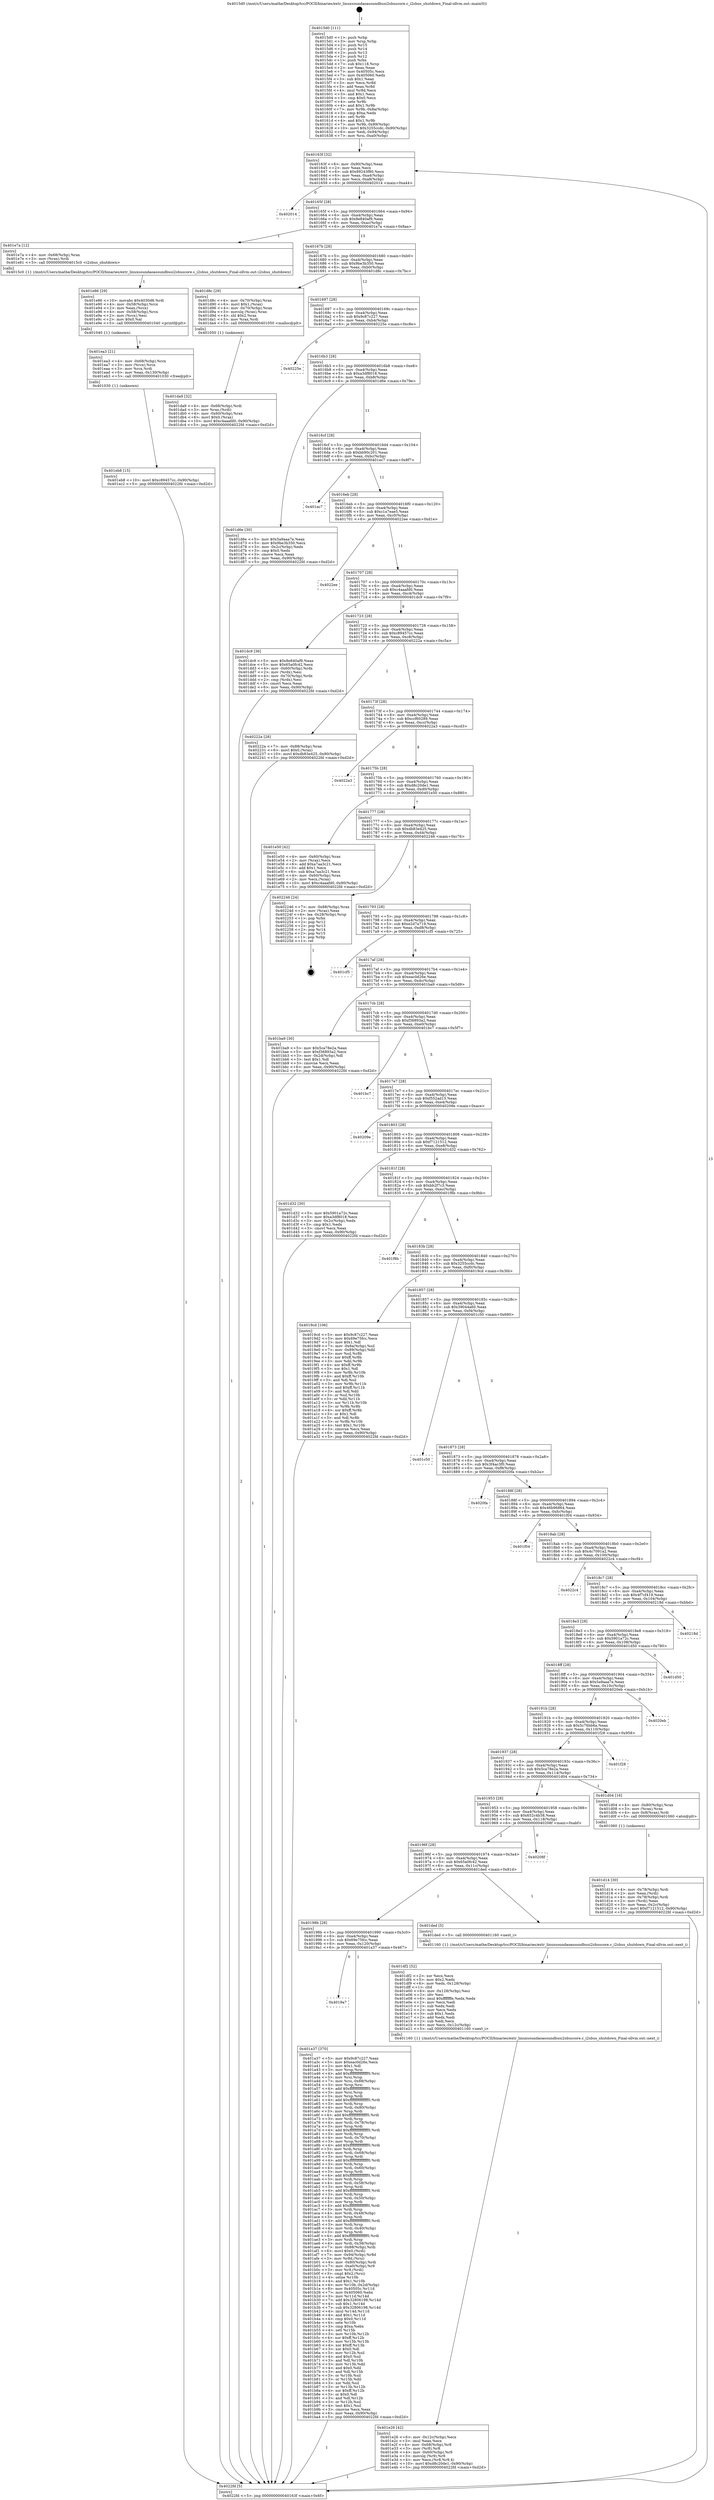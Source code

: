 digraph "0x4015d0" {
  label = "0x4015d0 (/mnt/c/Users/mathe/Desktop/tcc/POCII/binaries/extr_linuxsoundaoasoundbusi2sbuscore.c_i2sbus_shutdown_Final-ollvm.out::main(0))"
  labelloc = "t"
  node[shape=record]

  Entry [label="",width=0.3,height=0.3,shape=circle,fillcolor=black,style=filled]
  "0x40163f" [label="{
     0x40163f [32]\l
     | [instrs]\l
     &nbsp;&nbsp;0x40163f \<+6\>: mov -0x90(%rbp),%eax\l
     &nbsp;&nbsp;0x401645 \<+2\>: mov %eax,%ecx\l
     &nbsp;&nbsp;0x401647 \<+6\>: sub $0x89243f80,%ecx\l
     &nbsp;&nbsp;0x40164d \<+6\>: mov %eax,-0xa4(%rbp)\l
     &nbsp;&nbsp;0x401653 \<+6\>: mov %ecx,-0xa8(%rbp)\l
     &nbsp;&nbsp;0x401659 \<+6\>: je 0000000000402014 \<main+0xa44\>\l
  }"]
  "0x402014" [label="{
     0x402014\l
  }", style=dashed]
  "0x40165f" [label="{
     0x40165f [28]\l
     | [instrs]\l
     &nbsp;&nbsp;0x40165f \<+5\>: jmp 0000000000401664 \<main+0x94\>\l
     &nbsp;&nbsp;0x401664 \<+6\>: mov -0xa4(%rbp),%eax\l
     &nbsp;&nbsp;0x40166a \<+5\>: sub $0x8e840af9,%eax\l
     &nbsp;&nbsp;0x40166f \<+6\>: mov %eax,-0xac(%rbp)\l
     &nbsp;&nbsp;0x401675 \<+6\>: je 0000000000401e7a \<main+0x8aa\>\l
  }"]
  Exit [label="",width=0.3,height=0.3,shape=circle,fillcolor=black,style=filled,peripheries=2]
  "0x401e7a" [label="{
     0x401e7a [12]\l
     | [instrs]\l
     &nbsp;&nbsp;0x401e7a \<+4\>: mov -0x68(%rbp),%rax\l
     &nbsp;&nbsp;0x401e7e \<+3\>: mov (%rax),%rdi\l
     &nbsp;&nbsp;0x401e81 \<+5\>: call 00000000004015c0 \<i2sbus_shutdown\>\l
     | [calls]\l
     &nbsp;&nbsp;0x4015c0 \{1\} (/mnt/c/Users/mathe/Desktop/tcc/POCII/binaries/extr_linuxsoundaoasoundbusi2sbuscore.c_i2sbus_shutdown_Final-ollvm.out::i2sbus_shutdown)\l
  }"]
  "0x40167b" [label="{
     0x40167b [28]\l
     | [instrs]\l
     &nbsp;&nbsp;0x40167b \<+5\>: jmp 0000000000401680 \<main+0xb0\>\l
     &nbsp;&nbsp;0x401680 \<+6\>: mov -0xa4(%rbp),%eax\l
     &nbsp;&nbsp;0x401686 \<+5\>: sub $0x9be3b350,%eax\l
     &nbsp;&nbsp;0x40168b \<+6\>: mov %eax,-0xb0(%rbp)\l
     &nbsp;&nbsp;0x401691 \<+6\>: je 0000000000401d8c \<main+0x7bc\>\l
  }"]
  "0x401eb8" [label="{
     0x401eb8 [15]\l
     | [instrs]\l
     &nbsp;&nbsp;0x401eb8 \<+10\>: movl $0xc89457cc,-0x90(%rbp)\l
     &nbsp;&nbsp;0x401ec2 \<+5\>: jmp 00000000004022fd \<main+0xd2d\>\l
  }"]
  "0x401d8c" [label="{
     0x401d8c [29]\l
     | [instrs]\l
     &nbsp;&nbsp;0x401d8c \<+4\>: mov -0x70(%rbp),%rax\l
     &nbsp;&nbsp;0x401d90 \<+6\>: movl $0x1,(%rax)\l
     &nbsp;&nbsp;0x401d96 \<+4\>: mov -0x70(%rbp),%rax\l
     &nbsp;&nbsp;0x401d9a \<+3\>: movslq (%rax),%rax\l
     &nbsp;&nbsp;0x401d9d \<+4\>: shl $0x2,%rax\l
     &nbsp;&nbsp;0x401da1 \<+3\>: mov %rax,%rdi\l
     &nbsp;&nbsp;0x401da4 \<+5\>: call 0000000000401050 \<malloc@plt\>\l
     | [calls]\l
     &nbsp;&nbsp;0x401050 \{1\} (unknown)\l
  }"]
  "0x401697" [label="{
     0x401697 [28]\l
     | [instrs]\l
     &nbsp;&nbsp;0x401697 \<+5\>: jmp 000000000040169c \<main+0xcc\>\l
     &nbsp;&nbsp;0x40169c \<+6\>: mov -0xa4(%rbp),%eax\l
     &nbsp;&nbsp;0x4016a2 \<+5\>: sub $0x9c87c227,%eax\l
     &nbsp;&nbsp;0x4016a7 \<+6\>: mov %eax,-0xb4(%rbp)\l
     &nbsp;&nbsp;0x4016ad \<+6\>: je 000000000040225e \<main+0xc8e\>\l
  }"]
  "0x401ea3" [label="{
     0x401ea3 [21]\l
     | [instrs]\l
     &nbsp;&nbsp;0x401ea3 \<+4\>: mov -0x68(%rbp),%rcx\l
     &nbsp;&nbsp;0x401ea7 \<+3\>: mov (%rcx),%rcx\l
     &nbsp;&nbsp;0x401eaa \<+3\>: mov %rcx,%rdi\l
     &nbsp;&nbsp;0x401ead \<+6\>: mov %eax,-0x130(%rbp)\l
     &nbsp;&nbsp;0x401eb3 \<+5\>: call 0000000000401030 \<free@plt\>\l
     | [calls]\l
     &nbsp;&nbsp;0x401030 \{1\} (unknown)\l
  }"]
  "0x40225e" [label="{
     0x40225e\l
  }", style=dashed]
  "0x4016b3" [label="{
     0x4016b3 [28]\l
     | [instrs]\l
     &nbsp;&nbsp;0x4016b3 \<+5\>: jmp 00000000004016b8 \<main+0xe8\>\l
     &nbsp;&nbsp;0x4016b8 \<+6\>: mov -0xa4(%rbp),%eax\l
     &nbsp;&nbsp;0x4016be \<+5\>: sub $0xa3df8018,%eax\l
     &nbsp;&nbsp;0x4016c3 \<+6\>: mov %eax,-0xb8(%rbp)\l
     &nbsp;&nbsp;0x4016c9 \<+6\>: je 0000000000401d6e \<main+0x79e\>\l
  }"]
  "0x401e86" [label="{
     0x401e86 [29]\l
     | [instrs]\l
     &nbsp;&nbsp;0x401e86 \<+10\>: movabs $0x4030d6,%rdi\l
     &nbsp;&nbsp;0x401e90 \<+4\>: mov -0x58(%rbp),%rcx\l
     &nbsp;&nbsp;0x401e94 \<+2\>: mov %eax,(%rcx)\l
     &nbsp;&nbsp;0x401e96 \<+4\>: mov -0x58(%rbp),%rcx\l
     &nbsp;&nbsp;0x401e9a \<+2\>: mov (%rcx),%esi\l
     &nbsp;&nbsp;0x401e9c \<+2\>: mov $0x0,%al\l
     &nbsp;&nbsp;0x401e9e \<+5\>: call 0000000000401040 \<printf@plt\>\l
     | [calls]\l
     &nbsp;&nbsp;0x401040 \{1\} (unknown)\l
  }"]
  "0x401d6e" [label="{
     0x401d6e [30]\l
     | [instrs]\l
     &nbsp;&nbsp;0x401d6e \<+5\>: mov $0x5a9aaa7e,%eax\l
     &nbsp;&nbsp;0x401d73 \<+5\>: mov $0x9be3b350,%ecx\l
     &nbsp;&nbsp;0x401d78 \<+3\>: mov -0x2c(%rbp),%edx\l
     &nbsp;&nbsp;0x401d7b \<+3\>: cmp $0x0,%edx\l
     &nbsp;&nbsp;0x401d7e \<+3\>: cmove %ecx,%eax\l
     &nbsp;&nbsp;0x401d81 \<+6\>: mov %eax,-0x90(%rbp)\l
     &nbsp;&nbsp;0x401d87 \<+5\>: jmp 00000000004022fd \<main+0xd2d\>\l
  }"]
  "0x4016cf" [label="{
     0x4016cf [28]\l
     | [instrs]\l
     &nbsp;&nbsp;0x4016cf \<+5\>: jmp 00000000004016d4 \<main+0x104\>\l
     &nbsp;&nbsp;0x4016d4 \<+6\>: mov -0xa4(%rbp),%eax\l
     &nbsp;&nbsp;0x4016da \<+5\>: sub $0xbb90c201,%eax\l
     &nbsp;&nbsp;0x4016df \<+6\>: mov %eax,-0xbc(%rbp)\l
     &nbsp;&nbsp;0x4016e5 \<+6\>: je 0000000000401ec7 \<main+0x8f7\>\l
  }"]
  "0x401e26" [label="{
     0x401e26 [42]\l
     | [instrs]\l
     &nbsp;&nbsp;0x401e26 \<+6\>: mov -0x12c(%rbp),%ecx\l
     &nbsp;&nbsp;0x401e2c \<+3\>: imul %eax,%ecx\l
     &nbsp;&nbsp;0x401e2f \<+4\>: mov -0x68(%rbp),%r8\l
     &nbsp;&nbsp;0x401e33 \<+3\>: mov (%r8),%r8\l
     &nbsp;&nbsp;0x401e36 \<+4\>: mov -0x60(%rbp),%r9\l
     &nbsp;&nbsp;0x401e3a \<+3\>: movslq (%r9),%r9\l
     &nbsp;&nbsp;0x401e3d \<+4\>: mov %ecx,(%r8,%r9,4)\l
     &nbsp;&nbsp;0x401e41 \<+10\>: movl $0xd8c20de1,-0x90(%rbp)\l
     &nbsp;&nbsp;0x401e4b \<+5\>: jmp 00000000004022fd \<main+0xd2d\>\l
  }"]
  "0x401ec7" [label="{
     0x401ec7\l
  }", style=dashed]
  "0x4016eb" [label="{
     0x4016eb [28]\l
     | [instrs]\l
     &nbsp;&nbsp;0x4016eb \<+5\>: jmp 00000000004016f0 \<main+0x120\>\l
     &nbsp;&nbsp;0x4016f0 \<+6\>: mov -0xa4(%rbp),%eax\l
     &nbsp;&nbsp;0x4016f6 \<+5\>: sub $0xc1a7eae5,%eax\l
     &nbsp;&nbsp;0x4016fb \<+6\>: mov %eax,-0xc0(%rbp)\l
     &nbsp;&nbsp;0x401701 \<+6\>: je 00000000004022ee \<main+0xd1e\>\l
  }"]
  "0x401df2" [label="{
     0x401df2 [52]\l
     | [instrs]\l
     &nbsp;&nbsp;0x401df2 \<+2\>: xor %ecx,%ecx\l
     &nbsp;&nbsp;0x401df4 \<+5\>: mov $0x2,%edx\l
     &nbsp;&nbsp;0x401df9 \<+6\>: mov %edx,-0x128(%rbp)\l
     &nbsp;&nbsp;0x401dff \<+1\>: cltd\l
     &nbsp;&nbsp;0x401e00 \<+6\>: mov -0x128(%rbp),%esi\l
     &nbsp;&nbsp;0x401e06 \<+2\>: idiv %esi\l
     &nbsp;&nbsp;0x401e08 \<+6\>: imul $0xfffffffe,%edx,%edx\l
     &nbsp;&nbsp;0x401e0e \<+2\>: mov %ecx,%edi\l
     &nbsp;&nbsp;0x401e10 \<+2\>: sub %edx,%edi\l
     &nbsp;&nbsp;0x401e12 \<+2\>: mov %ecx,%edx\l
     &nbsp;&nbsp;0x401e14 \<+3\>: sub $0x1,%edx\l
     &nbsp;&nbsp;0x401e17 \<+2\>: add %edx,%edi\l
     &nbsp;&nbsp;0x401e19 \<+2\>: sub %edi,%ecx\l
     &nbsp;&nbsp;0x401e1b \<+6\>: mov %ecx,-0x12c(%rbp)\l
     &nbsp;&nbsp;0x401e21 \<+5\>: call 0000000000401160 \<next_i\>\l
     | [calls]\l
     &nbsp;&nbsp;0x401160 \{1\} (/mnt/c/Users/mathe/Desktop/tcc/POCII/binaries/extr_linuxsoundaoasoundbusi2sbuscore.c_i2sbus_shutdown_Final-ollvm.out::next_i)\l
  }"]
  "0x4022ee" [label="{
     0x4022ee\l
  }", style=dashed]
  "0x401707" [label="{
     0x401707 [28]\l
     | [instrs]\l
     &nbsp;&nbsp;0x401707 \<+5\>: jmp 000000000040170c \<main+0x13c\>\l
     &nbsp;&nbsp;0x40170c \<+6\>: mov -0xa4(%rbp),%eax\l
     &nbsp;&nbsp;0x401712 \<+5\>: sub $0xc4aaafd0,%eax\l
     &nbsp;&nbsp;0x401717 \<+6\>: mov %eax,-0xc4(%rbp)\l
     &nbsp;&nbsp;0x40171d \<+6\>: je 0000000000401dc9 \<main+0x7f9\>\l
  }"]
  "0x401da9" [label="{
     0x401da9 [32]\l
     | [instrs]\l
     &nbsp;&nbsp;0x401da9 \<+4\>: mov -0x68(%rbp),%rdi\l
     &nbsp;&nbsp;0x401dad \<+3\>: mov %rax,(%rdi)\l
     &nbsp;&nbsp;0x401db0 \<+4\>: mov -0x60(%rbp),%rax\l
     &nbsp;&nbsp;0x401db4 \<+6\>: movl $0x0,(%rax)\l
     &nbsp;&nbsp;0x401dba \<+10\>: movl $0xc4aaafd0,-0x90(%rbp)\l
     &nbsp;&nbsp;0x401dc4 \<+5\>: jmp 00000000004022fd \<main+0xd2d\>\l
  }"]
  "0x401dc9" [label="{
     0x401dc9 [36]\l
     | [instrs]\l
     &nbsp;&nbsp;0x401dc9 \<+5\>: mov $0x8e840af9,%eax\l
     &nbsp;&nbsp;0x401dce \<+5\>: mov $0x65a0fc42,%ecx\l
     &nbsp;&nbsp;0x401dd3 \<+4\>: mov -0x60(%rbp),%rdx\l
     &nbsp;&nbsp;0x401dd7 \<+2\>: mov (%rdx),%esi\l
     &nbsp;&nbsp;0x401dd9 \<+4\>: mov -0x70(%rbp),%rdx\l
     &nbsp;&nbsp;0x401ddd \<+2\>: cmp (%rdx),%esi\l
     &nbsp;&nbsp;0x401ddf \<+3\>: cmovl %ecx,%eax\l
     &nbsp;&nbsp;0x401de2 \<+6\>: mov %eax,-0x90(%rbp)\l
     &nbsp;&nbsp;0x401de8 \<+5\>: jmp 00000000004022fd \<main+0xd2d\>\l
  }"]
  "0x401723" [label="{
     0x401723 [28]\l
     | [instrs]\l
     &nbsp;&nbsp;0x401723 \<+5\>: jmp 0000000000401728 \<main+0x158\>\l
     &nbsp;&nbsp;0x401728 \<+6\>: mov -0xa4(%rbp),%eax\l
     &nbsp;&nbsp;0x40172e \<+5\>: sub $0xc89457cc,%eax\l
     &nbsp;&nbsp;0x401733 \<+6\>: mov %eax,-0xc8(%rbp)\l
     &nbsp;&nbsp;0x401739 \<+6\>: je 000000000040222a \<main+0xc5a\>\l
  }"]
  "0x401d14" [label="{
     0x401d14 [30]\l
     | [instrs]\l
     &nbsp;&nbsp;0x401d14 \<+4\>: mov -0x78(%rbp),%rdi\l
     &nbsp;&nbsp;0x401d18 \<+2\>: mov %eax,(%rdi)\l
     &nbsp;&nbsp;0x401d1a \<+4\>: mov -0x78(%rbp),%rdi\l
     &nbsp;&nbsp;0x401d1e \<+2\>: mov (%rdi),%eax\l
     &nbsp;&nbsp;0x401d20 \<+3\>: mov %eax,-0x2c(%rbp)\l
     &nbsp;&nbsp;0x401d23 \<+10\>: movl $0xf7121512,-0x90(%rbp)\l
     &nbsp;&nbsp;0x401d2d \<+5\>: jmp 00000000004022fd \<main+0xd2d\>\l
  }"]
  "0x40222a" [label="{
     0x40222a [28]\l
     | [instrs]\l
     &nbsp;&nbsp;0x40222a \<+7\>: mov -0x88(%rbp),%rax\l
     &nbsp;&nbsp;0x402231 \<+6\>: movl $0x0,(%rax)\l
     &nbsp;&nbsp;0x402237 \<+10\>: movl $0xdb83e425,-0x90(%rbp)\l
     &nbsp;&nbsp;0x402241 \<+5\>: jmp 00000000004022fd \<main+0xd2d\>\l
  }"]
  "0x40173f" [label="{
     0x40173f [28]\l
     | [instrs]\l
     &nbsp;&nbsp;0x40173f \<+5\>: jmp 0000000000401744 \<main+0x174\>\l
     &nbsp;&nbsp;0x401744 \<+6\>: mov -0xa4(%rbp),%eax\l
     &nbsp;&nbsp;0x40174a \<+5\>: sub $0xccf60289,%eax\l
     &nbsp;&nbsp;0x40174f \<+6\>: mov %eax,-0xcc(%rbp)\l
     &nbsp;&nbsp;0x401755 \<+6\>: je 00000000004022a3 \<main+0xcd3\>\l
  }"]
  "0x4019a7" [label="{
     0x4019a7\l
  }", style=dashed]
  "0x4022a3" [label="{
     0x4022a3\l
  }", style=dashed]
  "0x40175b" [label="{
     0x40175b [28]\l
     | [instrs]\l
     &nbsp;&nbsp;0x40175b \<+5\>: jmp 0000000000401760 \<main+0x190\>\l
     &nbsp;&nbsp;0x401760 \<+6\>: mov -0xa4(%rbp),%eax\l
     &nbsp;&nbsp;0x401766 \<+5\>: sub $0xd8c20de1,%eax\l
     &nbsp;&nbsp;0x40176b \<+6\>: mov %eax,-0xd0(%rbp)\l
     &nbsp;&nbsp;0x401771 \<+6\>: je 0000000000401e50 \<main+0x880\>\l
  }"]
  "0x401a37" [label="{
     0x401a37 [370]\l
     | [instrs]\l
     &nbsp;&nbsp;0x401a37 \<+5\>: mov $0x9c87c227,%eax\l
     &nbsp;&nbsp;0x401a3c \<+5\>: mov $0xeac0d26e,%ecx\l
     &nbsp;&nbsp;0x401a41 \<+2\>: mov $0x1,%dl\l
     &nbsp;&nbsp;0x401a43 \<+3\>: mov %rsp,%rsi\l
     &nbsp;&nbsp;0x401a46 \<+4\>: add $0xfffffffffffffff0,%rsi\l
     &nbsp;&nbsp;0x401a4a \<+3\>: mov %rsi,%rsp\l
     &nbsp;&nbsp;0x401a4d \<+7\>: mov %rsi,-0x88(%rbp)\l
     &nbsp;&nbsp;0x401a54 \<+3\>: mov %rsp,%rsi\l
     &nbsp;&nbsp;0x401a57 \<+4\>: add $0xfffffffffffffff0,%rsi\l
     &nbsp;&nbsp;0x401a5b \<+3\>: mov %rsi,%rsp\l
     &nbsp;&nbsp;0x401a5e \<+3\>: mov %rsp,%rdi\l
     &nbsp;&nbsp;0x401a61 \<+4\>: add $0xfffffffffffffff0,%rdi\l
     &nbsp;&nbsp;0x401a65 \<+3\>: mov %rdi,%rsp\l
     &nbsp;&nbsp;0x401a68 \<+4\>: mov %rdi,-0x80(%rbp)\l
     &nbsp;&nbsp;0x401a6c \<+3\>: mov %rsp,%rdi\l
     &nbsp;&nbsp;0x401a6f \<+4\>: add $0xfffffffffffffff0,%rdi\l
     &nbsp;&nbsp;0x401a73 \<+3\>: mov %rdi,%rsp\l
     &nbsp;&nbsp;0x401a76 \<+4\>: mov %rdi,-0x78(%rbp)\l
     &nbsp;&nbsp;0x401a7a \<+3\>: mov %rsp,%rdi\l
     &nbsp;&nbsp;0x401a7d \<+4\>: add $0xfffffffffffffff0,%rdi\l
     &nbsp;&nbsp;0x401a81 \<+3\>: mov %rdi,%rsp\l
     &nbsp;&nbsp;0x401a84 \<+4\>: mov %rdi,-0x70(%rbp)\l
     &nbsp;&nbsp;0x401a88 \<+3\>: mov %rsp,%rdi\l
     &nbsp;&nbsp;0x401a8b \<+4\>: add $0xfffffffffffffff0,%rdi\l
     &nbsp;&nbsp;0x401a8f \<+3\>: mov %rdi,%rsp\l
     &nbsp;&nbsp;0x401a92 \<+4\>: mov %rdi,-0x68(%rbp)\l
     &nbsp;&nbsp;0x401a96 \<+3\>: mov %rsp,%rdi\l
     &nbsp;&nbsp;0x401a99 \<+4\>: add $0xfffffffffffffff0,%rdi\l
     &nbsp;&nbsp;0x401a9d \<+3\>: mov %rdi,%rsp\l
     &nbsp;&nbsp;0x401aa0 \<+4\>: mov %rdi,-0x60(%rbp)\l
     &nbsp;&nbsp;0x401aa4 \<+3\>: mov %rsp,%rdi\l
     &nbsp;&nbsp;0x401aa7 \<+4\>: add $0xfffffffffffffff0,%rdi\l
     &nbsp;&nbsp;0x401aab \<+3\>: mov %rdi,%rsp\l
     &nbsp;&nbsp;0x401aae \<+4\>: mov %rdi,-0x58(%rbp)\l
     &nbsp;&nbsp;0x401ab2 \<+3\>: mov %rsp,%rdi\l
     &nbsp;&nbsp;0x401ab5 \<+4\>: add $0xfffffffffffffff0,%rdi\l
     &nbsp;&nbsp;0x401ab9 \<+3\>: mov %rdi,%rsp\l
     &nbsp;&nbsp;0x401abc \<+4\>: mov %rdi,-0x50(%rbp)\l
     &nbsp;&nbsp;0x401ac0 \<+3\>: mov %rsp,%rdi\l
     &nbsp;&nbsp;0x401ac3 \<+4\>: add $0xfffffffffffffff0,%rdi\l
     &nbsp;&nbsp;0x401ac7 \<+3\>: mov %rdi,%rsp\l
     &nbsp;&nbsp;0x401aca \<+4\>: mov %rdi,-0x48(%rbp)\l
     &nbsp;&nbsp;0x401ace \<+3\>: mov %rsp,%rdi\l
     &nbsp;&nbsp;0x401ad1 \<+4\>: add $0xfffffffffffffff0,%rdi\l
     &nbsp;&nbsp;0x401ad5 \<+3\>: mov %rdi,%rsp\l
     &nbsp;&nbsp;0x401ad8 \<+4\>: mov %rdi,-0x40(%rbp)\l
     &nbsp;&nbsp;0x401adc \<+3\>: mov %rsp,%rdi\l
     &nbsp;&nbsp;0x401adf \<+4\>: add $0xfffffffffffffff0,%rdi\l
     &nbsp;&nbsp;0x401ae3 \<+3\>: mov %rdi,%rsp\l
     &nbsp;&nbsp;0x401ae6 \<+4\>: mov %rdi,-0x38(%rbp)\l
     &nbsp;&nbsp;0x401aea \<+7\>: mov -0x88(%rbp),%rdi\l
     &nbsp;&nbsp;0x401af1 \<+6\>: movl $0x0,(%rdi)\l
     &nbsp;&nbsp;0x401af7 \<+7\>: mov -0x94(%rbp),%r8d\l
     &nbsp;&nbsp;0x401afe \<+3\>: mov %r8d,(%rsi)\l
     &nbsp;&nbsp;0x401b01 \<+4\>: mov -0x80(%rbp),%rdi\l
     &nbsp;&nbsp;0x401b05 \<+7\>: mov -0xa0(%rbp),%r9\l
     &nbsp;&nbsp;0x401b0c \<+3\>: mov %r9,(%rdi)\l
     &nbsp;&nbsp;0x401b0f \<+3\>: cmpl $0x2,(%rsi)\l
     &nbsp;&nbsp;0x401b12 \<+4\>: setne %r10b\l
     &nbsp;&nbsp;0x401b16 \<+4\>: and $0x1,%r10b\l
     &nbsp;&nbsp;0x401b1a \<+4\>: mov %r10b,-0x2d(%rbp)\l
     &nbsp;&nbsp;0x401b1e \<+8\>: mov 0x40505c,%r11d\l
     &nbsp;&nbsp;0x401b26 \<+7\>: mov 0x405060,%ebx\l
     &nbsp;&nbsp;0x401b2d \<+3\>: mov %r11d,%r14d\l
     &nbsp;&nbsp;0x401b30 \<+7\>: add $0x32806198,%r14d\l
     &nbsp;&nbsp;0x401b37 \<+4\>: sub $0x1,%r14d\l
     &nbsp;&nbsp;0x401b3b \<+7\>: sub $0x32806198,%r14d\l
     &nbsp;&nbsp;0x401b42 \<+4\>: imul %r14d,%r11d\l
     &nbsp;&nbsp;0x401b46 \<+4\>: and $0x1,%r11d\l
     &nbsp;&nbsp;0x401b4a \<+4\>: cmp $0x0,%r11d\l
     &nbsp;&nbsp;0x401b4e \<+4\>: sete %r10b\l
     &nbsp;&nbsp;0x401b52 \<+3\>: cmp $0xa,%ebx\l
     &nbsp;&nbsp;0x401b55 \<+4\>: setl %r15b\l
     &nbsp;&nbsp;0x401b59 \<+3\>: mov %r10b,%r12b\l
     &nbsp;&nbsp;0x401b5c \<+4\>: xor $0xff,%r12b\l
     &nbsp;&nbsp;0x401b60 \<+3\>: mov %r15b,%r13b\l
     &nbsp;&nbsp;0x401b63 \<+4\>: xor $0xff,%r13b\l
     &nbsp;&nbsp;0x401b67 \<+3\>: xor $0x0,%dl\l
     &nbsp;&nbsp;0x401b6a \<+3\>: mov %r12b,%sil\l
     &nbsp;&nbsp;0x401b6d \<+4\>: and $0x0,%sil\l
     &nbsp;&nbsp;0x401b71 \<+3\>: and %dl,%r10b\l
     &nbsp;&nbsp;0x401b74 \<+3\>: mov %r13b,%dil\l
     &nbsp;&nbsp;0x401b77 \<+4\>: and $0x0,%dil\l
     &nbsp;&nbsp;0x401b7b \<+3\>: and %dl,%r15b\l
     &nbsp;&nbsp;0x401b7e \<+3\>: or %r10b,%sil\l
     &nbsp;&nbsp;0x401b81 \<+3\>: or %r15b,%dil\l
     &nbsp;&nbsp;0x401b84 \<+3\>: xor %dil,%sil\l
     &nbsp;&nbsp;0x401b87 \<+3\>: or %r13b,%r12b\l
     &nbsp;&nbsp;0x401b8a \<+4\>: xor $0xff,%r12b\l
     &nbsp;&nbsp;0x401b8e \<+3\>: or $0x0,%dl\l
     &nbsp;&nbsp;0x401b91 \<+3\>: and %dl,%r12b\l
     &nbsp;&nbsp;0x401b94 \<+3\>: or %r12b,%sil\l
     &nbsp;&nbsp;0x401b97 \<+4\>: test $0x1,%sil\l
     &nbsp;&nbsp;0x401b9b \<+3\>: cmovne %ecx,%eax\l
     &nbsp;&nbsp;0x401b9e \<+6\>: mov %eax,-0x90(%rbp)\l
     &nbsp;&nbsp;0x401ba4 \<+5\>: jmp 00000000004022fd \<main+0xd2d\>\l
  }"]
  "0x401e50" [label="{
     0x401e50 [42]\l
     | [instrs]\l
     &nbsp;&nbsp;0x401e50 \<+4\>: mov -0x60(%rbp),%rax\l
     &nbsp;&nbsp;0x401e54 \<+2\>: mov (%rax),%ecx\l
     &nbsp;&nbsp;0x401e56 \<+6\>: add $0xa7aa3c21,%ecx\l
     &nbsp;&nbsp;0x401e5c \<+3\>: add $0x1,%ecx\l
     &nbsp;&nbsp;0x401e5f \<+6\>: sub $0xa7aa3c21,%ecx\l
     &nbsp;&nbsp;0x401e65 \<+4\>: mov -0x60(%rbp),%rax\l
     &nbsp;&nbsp;0x401e69 \<+2\>: mov %ecx,(%rax)\l
     &nbsp;&nbsp;0x401e6b \<+10\>: movl $0xc4aaafd0,-0x90(%rbp)\l
     &nbsp;&nbsp;0x401e75 \<+5\>: jmp 00000000004022fd \<main+0xd2d\>\l
  }"]
  "0x401777" [label="{
     0x401777 [28]\l
     | [instrs]\l
     &nbsp;&nbsp;0x401777 \<+5\>: jmp 000000000040177c \<main+0x1ac\>\l
     &nbsp;&nbsp;0x40177c \<+6\>: mov -0xa4(%rbp),%eax\l
     &nbsp;&nbsp;0x401782 \<+5\>: sub $0xdb83e425,%eax\l
     &nbsp;&nbsp;0x401787 \<+6\>: mov %eax,-0xd4(%rbp)\l
     &nbsp;&nbsp;0x40178d \<+6\>: je 0000000000402246 \<main+0xc76\>\l
  }"]
  "0x40198b" [label="{
     0x40198b [28]\l
     | [instrs]\l
     &nbsp;&nbsp;0x40198b \<+5\>: jmp 0000000000401990 \<main+0x3c0\>\l
     &nbsp;&nbsp;0x401990 \<+6\>: mov -0xa4(%rbp),%eax\l
     &nbsp;&nbsp;0x401996 \<+5\>: sub $0x69e75fcc,%eax\l
     &nbsp;&nbsp;0x40199b \<+6\>: mov %eax,-0x120(%rbp)\l
     &nbsp;&nbsp;0x4019a1 \<+6\>: je 0000000000401a37 \<main+0x467\>\l
  }"]
  "0x402246" [label="{
     0x402246 [24]\l
     | [instrs]\l
     &nbsp;&nbsp;0x402246 \<+7\>: mov -0x88(%rbp),%rax\l
     &nbsp;&nbsp;0x40224d \<+2\>: mov (%rax),%eax\l
     &nbsp;&nbsp;0x40224f \<+4\>: lea -0x28(%rbp),%rsp\l
     &nbsp;&nbsp;0x402253 \<+1\>: pop %rbx\l
     &nbsp;&nbsp;0x402254 \<+2\>: pop %r12\l
     &nbsp;&nbsp;0x402256 \<+2\>: pop %r13\l
     &nbsp;&nbsp;0x402258 \<+2\>: pop %r14\l
     &nbsp;&nbsp;0x40225a \<+2\>: pop %r15\l
     &nbsp;&nbsp;0x40225c \<+1\>: pop %rbp\l
     &nbsp;&nbsp;0x40225d \<+1\>: ret\l
  }"]
  "0x401793" [label="{
     0x401793 [28]\l
     | [instrs]\l
     &nbsp;&nbsp;0x401793 \<+5\>: jmp 0000000000401798 \<main+0x1c8\>\l
     &nbsp;&nbsp;0x401798 \<+6\>: mov -0xa4(%rbp),%eax\l
     &nbsp;&nbsp;0x40179e \<+5\>: sub $0xe2d7a719,%eax\l
     &nbsp;&nbsp;0x4017a3 \<+6\>: mov %eax,-0xd8(%rbp)\l
     &nbsp;&nbsp;0x4017a9 \<+6\>: je 0000000000401cf5 \<main+0x725\>\l
  }"]
  "0x401ded" [label="{
     0x401ded [5]\l
     | [instrs]\l
     &nbsp;&nbsp;0x401ded \<+5\>: call 0000000000401160 \<next_i\>\l
     | [calls]\l
     &nbsp;&nbsp;0x401160 \{1\} (/mnt/c/Users/mathe/Desktop/tcc/POCII/binaries/extr_linuxsoundaoasoundbusi2sbuscore.c_i2sbus_shutdown_Final-ollvm.out::next_i)\l
  }"]
  "0x401cf5" [label="{
     0x401cf5\l
  }", style=dashed]
  "0x4017af" [label="{
     0x4017af [28]\l
     | [instrs]\l
     &nbsp;&nbsp;0x4017af \<+5\>: jmp 00000000004017b4 \<main+0x1e4\>\l
     &nbsp;&nbsp;0x4017b4 \<+6\>: mov -0xa4(%rbp),%eax\l
     &nbsp;&nbsp;0x4017ba \<+5\>: sub $0xeac0d26e,%eax\l
     &nbsp;&nbsp;0x4017bf \<+6\>: mov %eax,-0xdc(%rbp)\l
     &nbsp;&nbsp;0x4017c5 \<+6\>: je 0000000000401ba9 \<main+0x5d9\>\l
  }"]
  "0x40196f" [label="{
     0x40196f [28]\l
     | [instrs]\l
     &nbsp;&nbsp;0x40196f \<+5\>: jmp 0000000000401974 \<main+0x3a4\>\l
     &nbsp;&nbsp;0x401974 \<+6\>: mov -0xa4(%rbp),%eax\l
     &nbsp;&nbsp;0x40197a \<+5\>: sub $0x65a0fc42,%eax\l
     &nbsp;&nbsp;0x40197f \<+6\>: mov %eax,-0x11c(%rbp)\l
     &nbsp;&nbsp;0x401985 \<+6\>: je 0000000000401ded \<main+0x81d\>\l
  }"]
  "0x401ba9" [label="{
     0x401ba9 [30]\l
     | [instrs]\l
     &nbsp;&nbsp;0x401ba9 \<+5\>: mov $0x5ca78e2a,%eax\l
     &nbsp;&nbsp;0x401bae \<+5\>: mov $0xf36893a2,%ecx\l
     &nbsp;&nbsp;0x401bb3 \<+3\>: mov -0x2d(%rbp),%dl\l
     &nbsp;&nbsp;0x401bb6 \<+3\>: test $0x1,%dl\l
     &nbsp;&nbsp;0x401bb9 \<+3\>: cmovne %ecx,%eax\l
     &nbsp;&nbsp;0x401bbc \<+6\>: mov %eax,-0x90(%rbp)\l
     &nbsp;&nbsp;0x401bc2 \<+5\>: jmp 00000000004022fd \<main+0xd2d\>\l
  }"]
  "0x4017cb" [label="{
     0x4017cb [28]\l
     | [instrs]\l
     &nbsp;&nbsp;0x4017cb \<+5\>: jmp 00000000004017d0 \<main+0x200\>\l
     &nbsp;&nbsp;0x4017d0 \<+6\>: mov -0xa4(%rbp),%eax\l
     &nbsp;&nbsp;0x4017d6 \<+5\>: sub $0xf36893a2,%eax\l
     &nbsp;&nbsp;0x4017db \<+6\>: mov %eax,-0xe0(%rbp)\l
     &nbsp;&nbsp;0x4017e1 \<+6\>: je 0000000000401bc7 \<main+0x5f7\>\l
  }"]
  "0x40208f" [label="{
     0x40208f\l
  }", style=dashed]
  "0x401bc7" [label="{
     0x401bc7\l
  }", style=dashed]
  "0x4017e7" [label="{
     0x4017e7 [28]\l
     | [instrs]\l
     &nbsp;&nbsp;0x4017e7 \<+5\>: jmp 00000000004017ec \<main+0x21c\>\l
     &nbsp;&nbsp;0x4017ec \<+6\>: mov -0xa4(%rbp),%eax\l
     &nbsp;&nbsp;0x4017f2 \<+5\>: sub $0xf552ad15,%eax\l
     &nbsp;&nbsp;0x4017f7 \<+6\>: mov %eax,-0xe4(%rbp)\l
     &nbsp;&nbsp;0x4017fd \<+6\>: je 000000000040209e \<main+0xace\>\l
  }"]
  "0x401953" [label="{
     0x401953 [28]\l
     | [instrs]\l
     &nbsp;&nbsp;0x401953 \<+5\>: jmp 0000000000401958 \<main+0x388\>\l
     &nbsp;&nbsp;0x401958 \<+6\>: mov -0xa4(%rbp),%eax\l
     &nbsp;&nbsp;0x40195e \<+5\>: sub $0x652c4b38,%eax\l
     &nbsp;&nbsp;0x401963 \<+6\>: mov %eax,-0x118(%rbp)\l
     &nbsp;&nbsp;0x401969 \<+6\>: je 000000000040208f \<main+0xabf\>\l
  }"]
  "0x40209e" [label="{
     0x40209e\l
  }", style=dashed]
  "0x401803" [label="{
     0x401803 [28]\l
     | [instrs]\l
     &nbsp;&nbsp;0x401803 \<+5\>: jmp 0000000000401808 \<main+0x238\>\l
     &nbsp;&nbsp;0x401808 \<+6\>: mov -0xa4(%rbp),%eax\l
     &nbsp;&nbsp;0x40180e \<+5\>: sub $0xf7121512,%eax\l
     &nbsp;&nbsp;0x401813 \<+6\>: mov %eax,-0xe8(%rbp)\l
     &nbsp;&nbsp;0x401819 \<+6\>: je 0000000000401d32 \<main+0x762\>\l
  }"]
  "0x401d04" [label="{
     0x401d04 [16]\l
     | [instrs]\l
     &nbsp;&nbsp;0x401d04 \<+4\>: mov -0x80(%rbp),%rax\l
     &nbsp;&nbsp;0x401d08 \<+3\>: mov (%rax),%rax\l
     &nbsp;&nbsp;0x401d0b \<+4\>: mov 0x8(%rax),%rdi\l
     &nbsp;&nbsp;0x401d0f \<+5\>: call 0000000000401060 \<atoi@plt\>\l
     | [calls]\l
     &nbsp;&nbsp;0x401060 \{1\} (unknown)\l
  }"]
  "0x401d32" [label="{
     0x401d32 [30]\l
     | [instrs]\l
     &nbsp;&nbsp;0x401d32 \<+5\>: mov $0x5901a72c,%eax\l
     &nbsp;&nbsp;0x401d37 \<+5\>: mov $0xa3df8018,%ecx\l
     &nbsp;&nbsp;0x401d3c \<+3\>: mov -0x2c(%rbp),%edx\l
     &nbsp;&nbsp;0x401d3f \<+3\>: cmp $0x1,%edx\l
     &nbsp;&nbsp;0x401d42 \<+3\>: cmovl %ecx,%eax\l
     &nbsp;&nbsp;0x401d45 \<+6\>: mov %eax,-0x90(%rbp)\l
     &nbsp;&nbsp;0x401d4b \<+5\>: jmp 00000000004022fd \<main+0xd2d\>\l
  }"]
  "0x40181f" [label="{
     0x40181f [28]\l
     | [instrs]\l
     &nbsp;&nbsp;0x40181f \<+5\>: jmp 0000000000401824 \<main+0x254\>\l
     &nbsp;&nbsp;0x401824 \<+6\>: mov -0xa4(%rbp),%eax\l
     &nbsp;&nbsp;0x40182a \<+5\>: sub $0xbb2f7c3,%eax\l
     &nbsp;&nbsp;0x40182f \<+6\>: mov %eax,-0xec(%rbp)\l
     &nbsp;&nbsp;0x401835 \<+6\>: je 0000000000401f8b \<main+0x9bb\>\l
  }"]
  "0x401937" [label="{
     0x401937 [28]\l
     | [instrs]\l
     &nbsp;&nbsp;0x401937 \<+5\>: jmp 000000000040193c \<main+0x36c\>\l
     &nbsp;&nbsp;0x40193c \<+6\>: mov -0xa4(%rbp),%eax\l
     &nbsp;&nbsp;0x401942 \<+5\>: sub $0x5ca78e2a,%eax\l
     &nbsp;&nbsp;0x401947 \<+6\>: mov %eax,-0x114(%rbp)\l
     &nbsp;&nbsp;0x40194d \<+6\>: je 0000000000401d04 \<main+0x734\>\l
  }"]
  "0x401f8b" [label="{
     0x401f8b\l
  }", style=dashed]
  "0x40183b" [label="{
     0x40183b [28]\l
     | [instrs]\l
     &nbsp;&nbsp;0x40183b \<+5\>: jmp 0000000000401840 \<main+0x270\>\l
     &nbsp;&nbsp;0x401840 \<+6\>: mov -0xa4(%rbp),%eax\l
     &nbsp;&nbsp;0x401846 \<+5\>: sub $0x3255ccdc,%eax\l
     &nbsp;&nbsp;0x40184b \<+6\>: mov %eax,-0xf0(%rbp)\l
     &nbsp;&nbsp;0x401851 \<+6\>: je 00000000004019cd \<main+0x3fd\>\l
  }"]
  "0x401f28" [label="{
     0x401f28\l
  }", style=dashed]
  "0x4019cd" [label="{
     0x4019cd [106]\l
     | [instrs]\l
     &nbsp;&nbsp;0x4019cd \<+5\>: mov $0x9c87c227,%eax\l
     &nbsp;&nbsp;0x4019d2 \<+5\>: mov $0x69e75fcc,%ecx\l
     &nbsp;&nbsp;0x4019d7 \<+2\>: mov $0x1,%dl\l
     &nbsp;&nbsp;0x4019d9 \<+7\>: mov -0x8a(%rbp),%sil\l
     &nbsp;&nbsp;0x4019e0 \<+7\>: mov -0x89(%rbp),%dil\l
     &nbsp;&nbsp;0x4019e7 \<+3\>: mov %sil,%r8b\l
     &nbsp;&nbsp;0x4019ea \<+4\>: xor $0xff,%r8b\l
     &nbsp;&nbsp;0x4019ee \<+3\>: mov %dil,%r9b\l
     &nbsp;&nbsp;0x4019f1 \<+4\>: xor $0xff,%r9b\l
     &nbsp;&nbsp;0x4019f5 \<+3\>: xor $0x1,%dl\l
     &nbsp;&nbsp;0x4019f8 \<+3\>: mov %r8b,%r10b\l
     &nbsp;&nbsp;0x4019fb \<+4\>: and $0xff,%r10b\l
     &nbsp;&nbsp;0x4019ff \<+3\>: and %dl,%sil\l
     &nbsp;&nbsp;0x401a02 \<+3\>: mov %r9b,%r11b\l
     &nbsp;&nbsp;0x401a05 \<+4\>: and $0xff,%r11b\l
     &nbsp;&nbsp;0x401a09 \<+3\>: and %dl,%dil\l
     &nbsp;&nbsp;0x401a0c \<+3\>: or %sil,%r10b\l
     &nbsp;&nbsp;0x401a0f \<+3\>: or %dil,%r11b\l
     &nbsp;&nbsp;0x401a12 \<+3\>: xor %r11b,%r10b\l
     &nbsp;&nbsp;0x401a15 \<+3\>: or %r9b,%r8b\l
     &nbsp;&nbsp;0x401a18 \<+4\>: xor $0xff,%r8b\l
     &nbsp;&nbsp;0x401a1c \<+3\>: or $0x1,%dl\l
     &nbsp;&nbsp;0x401a1f \<+3\>: and %dl,%r8b\l
     &nbsp;&nbsp;0x401a22 \<+3\>: or %r8b,%r10b\l
     &nbsp;&nbsp;0x401a25 \<+4\>: test $0x1,%r10b\l
     &nbsp;&nbsp;0x401a29 \<+3\>: cmovne %ecx,%eax\l
     &nbsp;&nbsp;0x401a2c \<+6\>: mov %eax,-0x90(%rbp)\l
     &nbsp;&nbsp;0x401a32 \<+5\>: jmp 00000000004022fd \<main+0xd2d\>\l
  }"]
  "0x401857" [label="{
     0x401857 [28]\l
     | [instrs]\l
     &nbsp;&nbsp;0x401857 \<+5\>: jmp 000000000040185c \<main+0x28c\>\l
     &nbsp;&nbsp;0x40185c \<+6\>: mov -0xa4(%rbp),%eax\l
     &nbsp;&nbsp;0x401862 \<+5\>: sub $0x39044a60,%eax\l
     &nbsp;&nbsp;0x401867 \<+6\>: mov %eax,-0xf4(%rbp)\l
     &nbsp;&nbsp;0x40186d \<+6\>: je 0000000000401c50 \<main+0x680\>\l
  }"]
  "0x4022fd" [label="{
     0x4022fd [5]\l
     | [instrs]\l
     &nbsp;&nbsp;0x4022fd \<+5\>: jmp 000000000040163f \<main+0x6f\>\l
  }"]
  "0x4015d0" [label="{
     0x4015d0 [111]\l
     | [instrs]\l
     &nbsp;&nbsp;0x4015d0 \<+1\>: push %rbp\l
     &nbsp;&nbsp;0x4015d1 \<+3\>: mov %rsp,%rbp\l
     &nbsp;&nbsp;0x4015d4 \<+2\>: push %r15\l
     &nbsp;&nbsp;0x4015d6 \<+2\>: push %r14\l
     &nbsp;&nbsp;0x4015d8 \<+2\>: push %r13\l
     &nbsp;&nbsp;0x4015da \<+2\>: push %r12\l
     &nbsp;&nbsp;0x4015dc \<+1\>: push %rbx\l
     &nbsp;&nbsp;0x4015dd \<+7\>: sub $0x118,%rsp\l
     &nbsp;&nbsp;0x4015e4 \<+2\>: xor %eax,%eax\l
     &nbsp;&nbsp;0x4015e6 \<+7\>: mov 0x40505c,%ecx\l
     &nbsp;&nbsp;0x4015ed \<+7\>: mov 0x405060,%edx\l
     &nbsp;&nbsp;0x4015f4 \<+3\>: sub $0x1,%eax\l
     &nbsp;&nbsp;0x4015f7 \<+3\>: mov %ecx,%r8d\l
     &nbsp;&nbsp;0x4015fa \<+3\>: add %eax,%r8d\l
     &nbsp;&nbsp;0x4015fd \<+4\>: imul %r8d,%ecx\l
     &nbsp;&nbsp;0x401601 \<+3\>: and $0x1,%ecx\l
     &nbsp;&nbsp;0x401604 \<+3\>: cmp $0x0,%ecx\l
     &nbsp;&nbsp;0x401607 \<+4\>: sete %r9b\l
     &nbsp;&nbsp;0x40160b \<+4\>: and $0x1,%r9b\l
     &nbsp;&nbsp;0x40160f \<+7\>: mov %r9b,-0x8a(%rbp)\l
     &nbsp;&nbsp;0x401616 \<+3\>: cmp $0xa,%edx\l
     &nbsp;&nbsp;0x401619 \<+4\>: setl %r9b\l
     &nbsp;&nbsp;0x40161d \<+4\>: and $0x1,%r9b\l
     &nbsp;&nbsp;0x401621 \<+7\>: mov %r9b,-0x89(%rbp)\l
     &nbsp;&nbsp;0x401628 \<+10\>: movl $0x3255ccdc,-0x90(%rbp)\l
     &nbsp;&nbsp;0x401632 \<+6\>: mov %edi,-0x94(%rbp)\l
     &nbsp;&nbsp;0x401638 \<+7\>: mov %rsi,-0xa0(%rbp)\l
  }"]
  "0x40191b" [label="{
     0x40191b [28]\l
     | [instrs]\l
     &nbsp;&nbsp;0x40191b \<+5\>: jmp 0000000000401920 \<main+0x350\>\l
     &nbsp;&nbsp;0x401920 \<+6\>: mov -0xa4(%rbp),%eax\l
     &nbsp;&nbsp;0x401926 \<+5\>: sub $0x5c76bb6a,%eax\l
     &nbsp;&nbsp;0x40192b \<+6\>: mov %eax,-0x110(%rbp)\l
     &nbsp;&nbsp;0x401931 \<+6\>: je 0000000000401f28 \<main+0x958\>\l
  }"]
  "0x401c50" [label="{
     0x401c50\l
  }", style=dashed]
  "0x401873" [label="{
     0x401873 [28]\l
     | [instrs]\l
     &nbsp;&nbsp;0x401873 \<+5\>: jmp 0000000000401878 \<main+0x2a8\>\l
     &nbsp;&nbsp;0x401878 \<+6\>: mov -0xa4(%rbp),%eax\l
     &nbsp;&nbsp;0x40187e \<+5\>: sub $0x3f4ac3f0,%eax\l
     &nbsp;&nbsp;0x401883 \<+6\>: mov %eax,-0xf8(%rbp)\l
     &nbsp;&nbsp;0x401889 \<+6\>: je 00000000004020fa \<main+0xb2a\>\l
  }"]
  "0x4020eb" [label="{
     0x4020eb\l
  }", style=dashed]
  "0x4020fa" [label="{
     0x4020fa\l
  }", style=dashed]
  "0x40188f" [label="{
     0x40188f [28]\l
     | [instrs]\l
     &nbsp;&nbsp;0x40188f \<+5\>: jmp 0000000000401894 \<main+0x2c4\>\l
     &nbsp;&nbsp;0x401894 \<+6\>: mov -0xa4(%rbp),%eax\l
     &nbsp;&nbsp;0x40189a \<+5\>: sub $0x46b96864,%eax\l
     &nbsp;&nbsp;0x40189f \<+6\>: mov %eax,-0xfc(%rbp)\l
     &nbsp;&nbsp;0x4018a5 \<+6\>: je 0000000000401f04 \<main+0x934\>\l
  }"]
  "0x4018ff" [label="{
     0x4018ff [28]\l
     | [instrs]\l
     &nbsp;&nbsp;0x4018ff \<+5\>: jmp 0000000000401904 \<main+0x334\>\l
     &nbsp;&nbsp;0x401904 \<+6\>: mov -0xa4(%rbp),%eax\l
     &nbsp;&nbsp;0x40190a \<+5\>: sub $0x5a9aaa7e,%eax\l
     &nbsp;&nbsp;0x40190f \<+6\>: mov %eax,-0x10c(%rbp)\l
     &nbsp;&nbsp;0x401915 \<+6\>: je 00000000004020eb \<main+0xb1b\>\l
  }"]
  "0x401f04" [label="{
     0x401f04\l
  }", style=dashed]
  "0x4018ab" [label="{
     0x4018ab [28]\l
     | [instrs]\l
     &nbsp;&nbsp;0x4018ab \<+5\>: jmp 00000000004018b0 \<main+0x2e0\>\l
     &nbsp;&nbsp;0x4018b0 \<+6\>: mov -0xa4(%rbp),%eax\l
     &nbsp;&nbsp;0x4018b6 \<+5\>: sub $0x4c7091a2,%eax\l
     &nbsp;&nbsp;0x4018bb \<+6\>: mov %eax,-0x100(%rbp)\l
     &nbsp;&nbsp;0x4018c1 \<+6\>: je 00000000004022c4 \<main+0xcf4\>\l
  }"]
  "0x401d50" [label="{
     0x401d50\l
  }", style=dashed]
  "0x4022c4" [label="{
     0x4022c4\l
  }", style=dashed]
  "0x4018c7" [label="{
     0x4018c7 [28]\l
     | [instrs]\l
     &nbsp;&nbsp;0x4018c7 \<+5\>: jmp 00000000004018cc \<main+0x2fc\>\l
     &nbsp;&nbsp;0x4018cc \<+6\>: mov -0xa4(%rbp),%eax\l
     &nbsp;&nbsp;0x4018d2 \<+5\>: sub $0x4f7cf419,%eax\l
     &nbsp;&nbsp;0x4018d7 \<+6\>: mov %eax,-0x104(%rbp)\l
     &nbsp;&nbsp;0x4018dd \<+6\>: je 000000000040218d \<main+0xbbd\>\l
  }"]
  "0x4018e3" [label="{
     0x4018e3 [28]\l
     | [instrs]\l
     &nbsp;&nbsp;0x4018e3 \<+5\>: jmp 00000000004018e8 \<main+0x318\>\l
     &nbsp;&nbsp;0x4018e8 \<+6\>: mov -0xa4(%rbp),%eax\l
     &nbsp;&nbsp;0x4018ee \<+5\>: sub $0x5901a72c,%eax\l
     &nbsp;&nbsp;0x4018f3 \<+6\>: mov %eax,-0x108(%rbp)\l
     &nbsp;&nbsp;0x4018f9 \<+6\>: je 0000000000401d50 \<main+0x780\>\l
  }"]
  "0x40218d" [label="{
     0x40218d\l
  }", style=dashed]
  Entry -> "0x4015d0" [label=" 1"]
  "0x40163f" -> "0x402014" [label=" 0"]
  "0x40163f" -> "0x40165f" [label=" 14"]
  "0x402246" -> Exit [label=" 1"]
  "0x40165f" -> "0x401e7a" [label=" 1"]
  "0x40165f" -> "0x40167b" [label=" 13"]
  "0x40222a" -> "0x4022fd" [label=" 1"]
  "0x40167b" -> "0x401d8c" [label=" 1"]
  "0x40167b" -> "0x401697" [label=" 12"]
  "0x401eb8" -> "0x4022fd" [label=" 1"]
  "0x401697" -> "0x40225e" [label=" 0"]
  "0x401697" -> "0x4016b3" [label=" 12"]
  "0x401ea3" -> "0x401eb8" [label=" 1"]
  "0x4016b3" -> "0x401d6e" [label=" 1"]
  "0x4016b3" -> "0x4016cf" [label=" 11"]
  "0x401e86" -> "0x401ea3" [label=" 1"]
  "0x4016cf" -> "0x401ec7" [label=" 0"]
  "0x4016cf" -> "0x4016eb" [label=" 11"]
  "0x401e7a" -> "0x401e86" [label=" 1"]
  "0x4016eb" -> "0x4022ee" [label=" 0"]
  "0x4016eb" -> "0x401707" [label=" 11"]
  "0x401e50" -> "0x4022fd" [label=" 1"]
  "0x401707" -> "0x401dc9" [label=" 2"]
  "0x401707" -> "0x401723" [label=" 9"]
  "0x401e26" -> "0x4022fd" [label=" 1"]
  "0x401723" -> "0x40222a" [label=" 1"]
  "0x401723" -> "0x40173f" [label=" 8"]
  "0x401df2" -> "0x401e26" [label=" 1"]
  "0x40173f" -> "0x4022a3" [label=" 0"]
  "0x40173f" -> "0x40175b" [label=" 8"]
  "0x401dc9" -> "0x4022fd" [label=" 2"]
  "0x40175b" -> "0x401e50" [label=" 1"]
  "0x40175b" -> "0x401777" [label=" 7"]
  "0x401da9" -> "0x4022fd" [label=" 1"]
  "0x401777" -> "0x402246" [label=" 1"]
  "0x401777" -> "0x401793" [label=" 6"]
  "0x401d6e" -> "0x4022fd" [label=" 1"]
  "0x401793" -> "0x401cf5" [label=" 0"]
  "0x401793" -> "0x4017af" [label=" 6"]
  "0x401d32" -> "0x4022fd" [label=" 1"]
  "0x4017af" -> "0x401ba9" [label=" 1"]
  "0x4017af" -> "0x4017cb" [label=" 5"]
  "0x401d04" -> "0x401d14" [label=" 1"]
  "0x4017cb" -> "0x401bc7" [label=" 0"]
  "0x4017cb" -> "0x4017e7" [label=" 5"]
  "0x401ba9" -> "0x4022fd" [label=" 1"]
  "0x4017e7" -> "0x40209e" [label=" 0"]
  "0x4017e7" -> "0x401803" [label=" 5"]
  "0x401ded" -> "0x401df2" [label=" 1"]
  "0x401803" -> "0x401d32" [label=" 1"]
  "0x401803" -> "0x40181f" [label=" 4"]
  "0x40198b" -> "0x4019a7" [label=" 0"]
  "0x40181f" -> "0x401f8b" [label=" 0"]
  "0x40181f" -> "0x40183b" [label=" 4"]
  "0x401d8c" -> "0x401da9" [label=" 1"]
  "0x40183b" -> "0x4019cd" [label=" 1"]
  "0x40183b" -> "0x401857" [label=" 3"]
  "0x4019cd" -> "0x4022fd" [label=" 1"]
  "0x4015d0" -> "0x40163f" [label=" 1"]
  "0x4022fd" -> "0x40163f" [label=" 13"]
  "0x40196f" -> "0x40198b" [label=" 1"]
  "0x401857" -> "0x401c50" [label=" 0"]
  "0x401857" -> "0x401873" [label=" 3"]
  "0x401d14" -> "0x4022fd" [label=" 1"]
  "0x401873" -> "0x4020fa" [label=" 0"]
  "0x401873" -> "0x40188f" [label=" 3"]
  "0x401953" -> "0x40196f" [label=" 2"]
  "0x40188f" -> "0x401f04" [label=" 0"]
  "0x40188f" -> "0x4018ab" [label=" 3"]
  "0x401a37" -> "0x4022fd" [label=" 1"]
  "0x4018ab" -> "0x4022c4" [label=" 0"]
  "0x4018ab" -> "0x4018c7" [label=" 3"]
  "0x401937" -> "0x401953" [label=" 2"]
  "0x4018c7" -> "0x40218d" [label=" 0"]
  "0x4018c7" -> "0x4018e3" [label=" 3"]
  "0x401937" -> "0x401d04" [label=" 1"]
  "0x4018e3" -> "0x401d50" [label=" 0"]
  "0x4018e3" -> "0x4018ff" [label=" 3"]
  "0x401953" -> "0x40208f" [label=" 0"]
  "0x4018ff" -> "0x4020eb" [label=" 0"]
  "0x4018ff" -> "0x40191b" [label=" 3"]
  "0x40196f" -> "0x401ded" [label=" 1"]
  "0x40191b" -> "0x401f28" [label=" 0"]
  "0x40191b" -> "0x401937" [label=" 3"]
  "0x40198b" -> "0x401a37" [label=" 1"]
}
